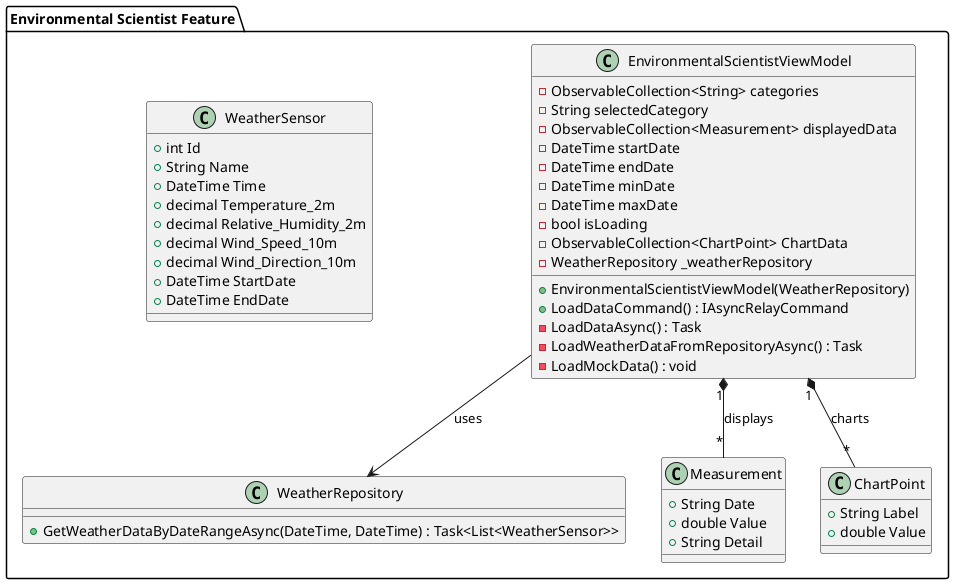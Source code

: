 @startuml
' Package declaration (optional)
package "Environmental Scientist Feature" {

  ' ViewModel class
  class EnvironmentalScientistViewModel {
    - ObservableCollection<String> categories
    - String selectedCategory
    - ObservableCollection<Measurement> displayedData
    - DateTime startDate
    - DateTime endDate
    - DateTime minDate
    - DateTime maxDate
    - bool isLoading
    - ObservableCollection<ChartPoint> ChartData
    - WeatherRepository _weatherRepository

    + EnvironmentalScientistViewModel(WeatherRepository)
    + LoadDataCommand() : IAsyncRelayCommand
    - LoadDataAsync() : Task
    - LoadWeatherDataFromRepositoryAsync() : Task
    - LoadMockData() : void
  }

  ' Repository class
  class WeatherRepository {
    + GetWeatherDataByDateRangeAsync(DateTime, DateTime) : Task<List<WeatherSensor>>
  }

  ' Model classes
  class Measurement {
    + String Date
    + double Value
    + String Detail
  }

  class ChartPoint {
    + String Label
    + double Value
  }

  class WeatherSensor {
    + int Id
    + String Name
    + DateTime Time
    + decimal Temperature_2m
    + decimal Relative_Humidity_2m
    + decimal Wind_Speed_10m
    + decimal Wind_Direction_10m
    + DateTime StartDate
    + DateTime EndDate
  }

  ' Relationships
  EnvironmentalScientistViewModel --> WeatherRepository : uses
  EnvironmentalScientistViewModel "1" *-- "*" Measurement : displays
  EnvironmentalScientistViewModel "1" *-- "*" ChartPoint : charts
}

@enduml
